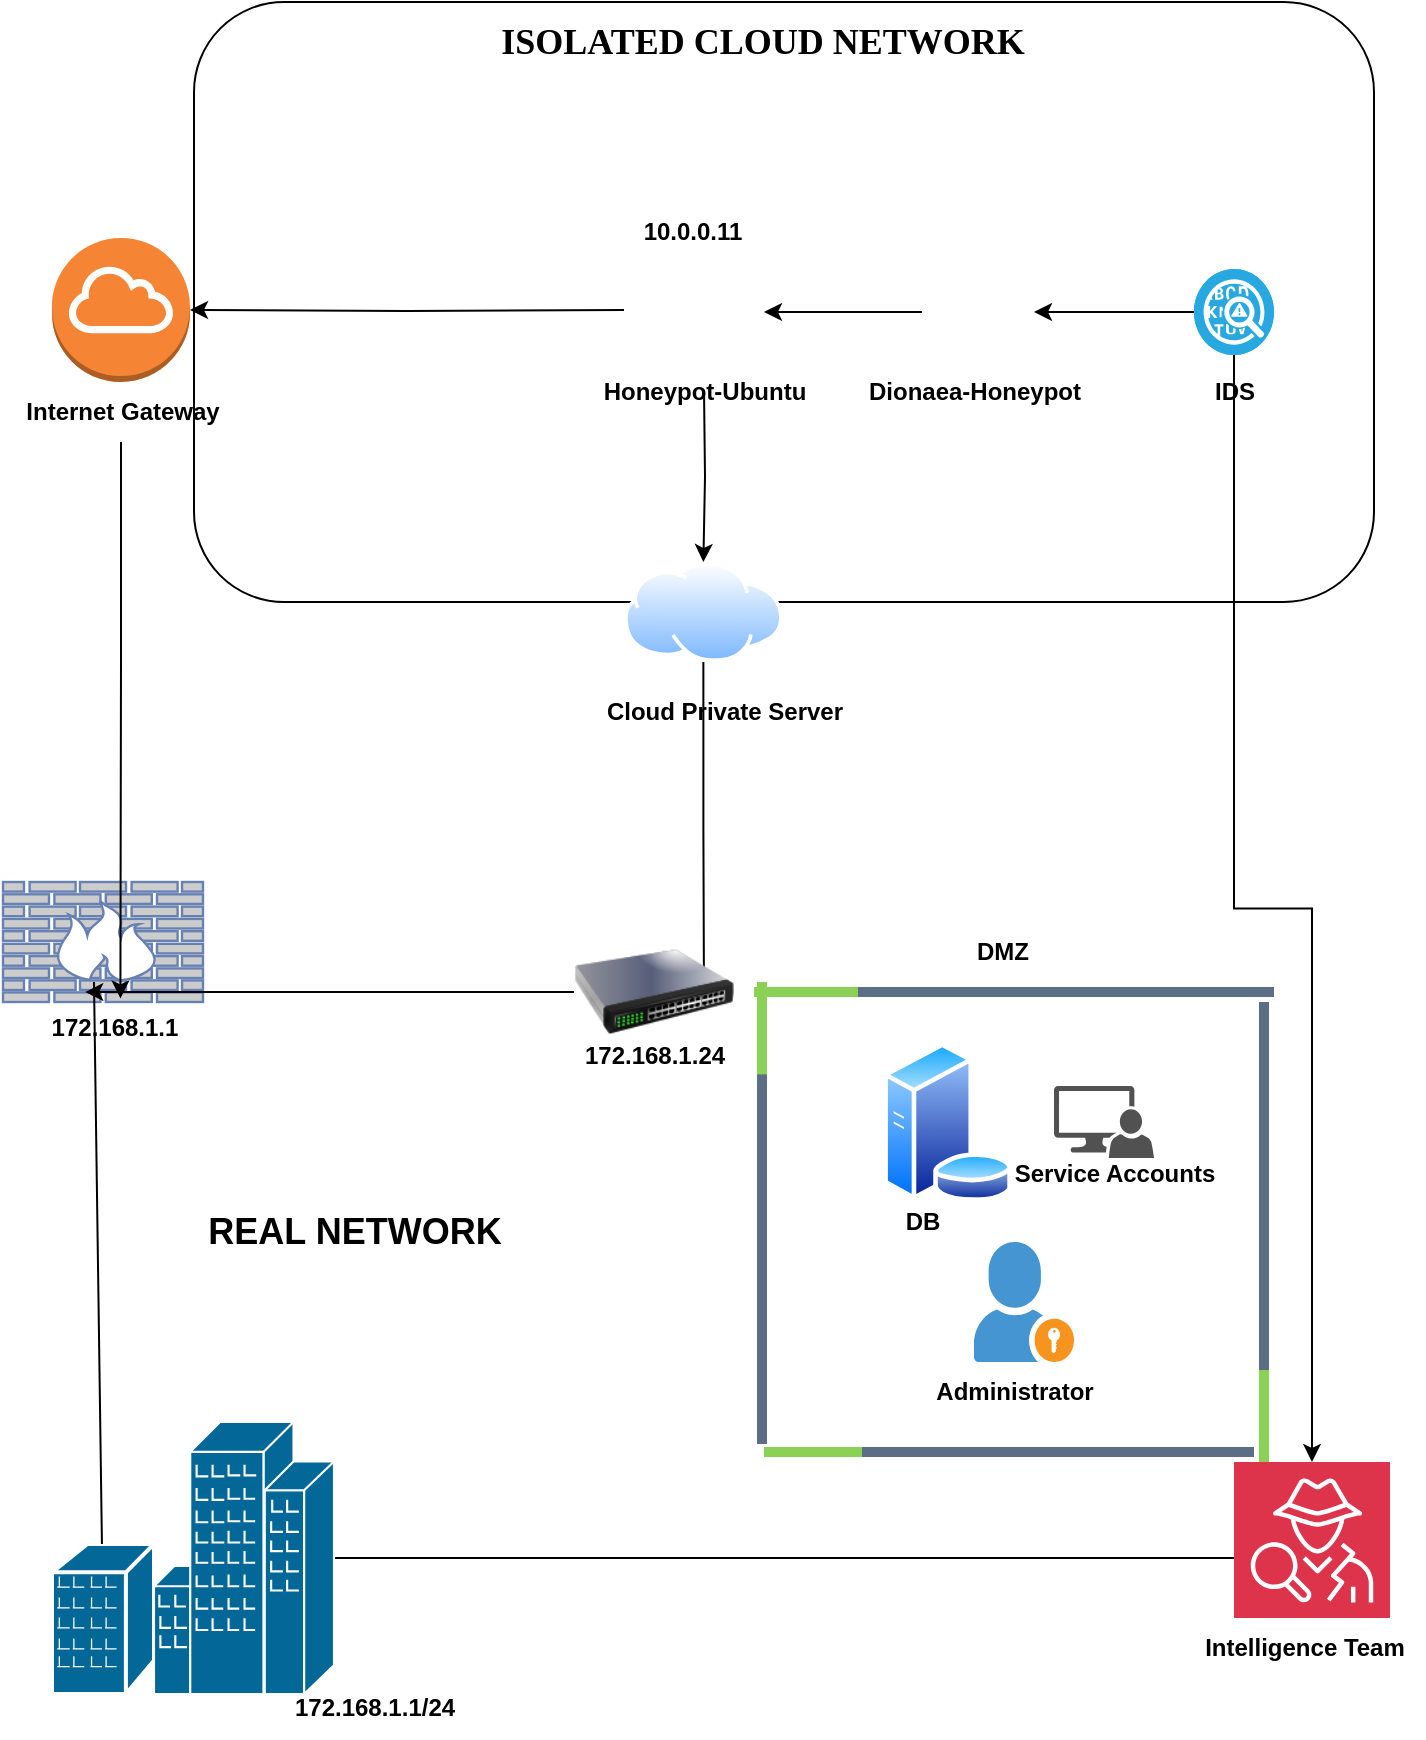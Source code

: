 <mxfile version="23.1.5" type="github">
  <diagram name="Page-1" id="ySLnkxv4tIxl38ntkLWm">
    <mxGraphModel dx="1050" dy="1691" grid="1" gridSize="10" guides="1" tooltips="1" connect="1" arrows="1" fold="1" page="1" pageScale="1" pageWidth="827" pageHeight="1169" background="#ffffff" math="0" shadow="0">
      <root>
        <mxCell id="0" />
        <mxCell id="1" parent="0" />
        <mxCell id="AurtSrvM-RX5mC69tx55-24" value="" style="rounded=1;whiteSpace=wrap;html=1;" vertex="1" parent="1">
          <mxGeometry x="130" y="-370" width="590" height="300" as="geometry" />
        </mxCell>
        <mxCell id="AurtSrvM-RX5mC69tx55-2" value="" style="shape=mxgraph.cisco.buildings.branch_office;sketch=0;html=1;pointerEvents=1;dashed=0;fillColor=#036897;strokeColor=#ffffff;strokeWidth=2;verticalLabelPosition=bottom;verticalAlign=top;align=center;outlineConnect=0;" vertex="1" parent="1">
          <mxGeometry x="59" y="401" width="51" height="75" as="geometry" />
        </mxCell>
        <mxCell id="AurtSrvM-RX5mC69tx55-4" value="" style="endArrow=none;html=1;rounded=0;" edge="1" parent="1" target="AurtSrvM-RX5mC69tx55-3">
          <mxGeometry width="50" height="50" relative="1" as="geometry">
            <mxPoint x="660" y="408" as="sourcePoint" />
            <mxPoint x="640" y="290" as="targetPoint" />
            <Array as="points" />
          </mxGeometry>
        </mxCell>
        <mxCell id="AurtSrvM-RX5mC69tx55-3" value="" style="shape=mxgraph.cisco.buildings.generic_building;sketch=0;html=1;pointerEvents=1;dashed=0;fillColor=#036897;strokeColor=#ffffff;strokeWidth=2;verticalLabelPosition=bottom;verticalAlign=top;align=center;outlineConnect=0;" vertex="1" parent="1">
          <mxGeometry x="110" y="340" width="90" height="136" as="geometry" />
        </mxCell>
        <mxCell id="AurtSrvM-RX5mC69tx55-5" value="" style="fontColor=#0066CC;verticalAlign=top;verticalLabelPosition=bottom;labelPosition=center;align=center;html=1;outlineConnect=0;fillColor=#CCCCCC;strokeColor=#6881B3;gradientColor=none;gradientDirection=north;strokeWidth=2;shape=mxgraph.networks.firewall;" vertex="1" parent="1">
          <mxGeometry x="34.5" y="70" width="100" height="60" as="geometry" />
        </mxCell>
        <mxCell id="AurtSrvM-RX5mC69tx55-7" value="" style="verticalLabelPosition=bottom;verticalAlign=top;html=1;shadow=0;dashed=0;strokeWidth=1;shape=mxgraph.ios.iCloudProgressBar;barPos=20;" vertex="1" parent="1">
          <mxGeometry x="410" y="120" width="260" height="10" as="geometry" />
        </mxCell>
        <mxCell id="AurtSrvM-RX5mC69tx55-31" style="edgeStyle=orthogonalEdgeStyle;rounded=0;orthogonalLoop=1;jettySize=auto;html=1;" edge="1" parent="1" target="AurtSrvM-RX5mC69tx55-10">
          <mxGeometry relative="1" as="geometry">
            <mxPoint x="345" y="-216" as="sourcePoint" />
          </mxGeometry>
        </mxCell>
        <mxCell id="AurtSrvM-RX5mC69tx55-32" style="edgeStyle=orthogonalEdgeStyle;rounded=0;orthogonalLoop=1;jettySize=auto;html=1;" edge="1" parent="1" source="AurtSrvM-RX5mC69tx55-46">
          <mxGeometry relative="1" as="geometry">
            <mxPoint x="385" y="130" as="targetPoint" />
          </mxGeometry>
        </mxCell>
        <mxCell id="AurtSrvM-RX5mC69tx55-9" value="" style="endArrow=none;html=1;rounded=0;" edge="1" parent="1" source="AurtSrvM-RX5mC69tx55-2">
          <mxGeometry width="50" height="50" relative="1" as="geometry">
            <mxPoint x="60" y="190" as="sourcePoint" />
            <mxPoint x="80" y="120" as="targetPoint" />
          </mxGeometry>
        </mxCell>
        <mxCell id="AurtSrvM-RX5mC69tx55-10" value="" style="outlineConnect=0;dashed=0;verticalLabelPosition=bottom;verticalAlign=top;align=center;html=1;shape=mxgraph.aws3.internet_gateway;fillColor=#F58534;gradientColor=none;" vertex="1" parent="1">
          <mxGeometry x="59" y="-252" width="69" height="72" as="geometry" />
        </mxCell>
        <mxCell id="AurtSrvM-RX5mC69tx55-11" value="&lt;b&gt;Internet Gateway&lt;br&gt;&lt;/b&gt;" style="text;html=1;align=center;verticalAlign=middle;resizable=0;points=[];autosize=1;strokeColor=none;fillColor=none;" vertex="1" parent="1">
          <mxGeometry x="33.5" y="-180" width="120" height="30" as="geometry" />
        </mxCell>
        <mxCell id="AurtSrvM-RX5mC69tx55-12" style="edgeStyle=orthogonalEdgeStyle;rounded=0;orthogonalLoop=1;jettySize=auto;html=1;entryX=0.411;entryY=0.917;entryDx=0;entryDy=0;entryPerimeter=0;" edge="1" parent="1" source="AurtSrvM-RX5mC69tx55-35" target="AurtSrvM-RX5mC69tx55-5">
          <mxGeometry relative="1" as="geometry" />
        </mxCell>
        <mxCell id="AurtSrvM-RX5mC69tx55-13" value="" style="verticalLabelPosition=bottom;verticalAlign=top;html=1;shadow=0;dashed=0;strokeWidth=1;shape=mxgraph.ios.iCloudProgressBar;barPos=20;rotation=90;" vertex="1" parent="1">
          <mxGeometry x="298.5" y="230.5" width="231" height="10" as="geometry" />
        </mxCell>
        <mxCell id="AurtSrvM-RX5mC69tx55-14" value="" style="verticalLabelPosition=bottom;verticalAlign=top;html=1;shadow=0;dashed=0;strokeWidth=1;shape=mxgraph.ios.iCloudProgressBar;barPos=20;" vertex="1" parent="1">
          <mxGeometry x="415" y="350" width="245" height="10" as="geometry" />
        </mxCell>
        <mxCell id="AurtSrvM-RX5mC69tx55-15" value="" style="verticalLabelPosition=bottom;verticalAlign=top;html=1;shadow=0;dashed=0;strokeWidth=1;shape=mxgraph.ios.iCloudProgressBar;barPos=20;rotation=-90;" vertex="1" parent="1">
          <mxGeometry x="550" y="240" width="230" height="10" as="geometry" />
        </mxCell>
        <mxCell id="AurtSrvM-RX5mC69tx55-16" value="&lt;b&gt;DMZ&lt;/b&gt;" style="text;html=1;align=center;verticalAlign=middle;resizable=0;points=[];autosize=1;strokeColor=none;fillColor=none;" vertex="1" parent="1">
          <mxGeometry x="509" y="90" width="50" height="30" as="geometry" />
        </mxCell>
        <mxCell id="AurtSrvM-RX5mC69tx55-17" value="" style="image;aspect=fixed;perimeter=ellipsePerimeter;html=1;align=center;shadow=0;dashed=0;spacingTop=3;image=img/lib/active_directory/database_server.svg;" vertex="1" parent="1">
          <mxGeometry x="474" y="150" width="65.6" height="80" as="geometry" />
        </mxCell>
        <mxCell id="AurtSrvM-RX5mC69tx55-18" value="" style="sketch=0;pointerEvents=1;shadow=0;dashed=0;html=1;strokeColor=none;labelPosition=center;verticalLabelPosition=bottom;verticalAlign=top;align=center;fillColor=#515151;shape=mxgraph.mscae.system_center.admin_console" vertex="1" parent="1">
          <mxGeometry x="560" y="172" width="50" height="36" as="geometry" />
        </mxCell>
        <mxCell id="AurtSrvM-RX5mC69tx55-19" value="" style="shadow=0;dashed=0;html=1;strokeColor=none;fillColor=#4495D1;labelPosition=center;verticalLabelPosition=bottom;verticalAlign=top;align=center;outlineConnect=0;shape=mxgraph.veeam.portal_admin;" vertex="1" parent="1">
          <mxGeometry x="520" y="250" width="50" height="60" as="geometry" />
        </mxCell>
        <mxCell id="AurtSrvM-RX5mC69tx55-20" value="&lt;b&gt;&lt;font style=&quot;font-size: 18px;&quot;&gt;REAL NETWORK&lt;/font&gt;&lt;/b&gt;" style="text;html=1;align=center;verticalAlign=middle;resizable=0;points=[];autosize=1;strokeColor=none;fillColor=none;" vertex="1" parent="1">
          <mxGeometry x="125" y="225" width="170" height="40" as="geometry" />
        </mxCell>
        <mxCell id="AurtSrvM-RX5mC69tx55-22" style="edgeStyle=orthogonalEdgeStyle;rounded=0;orthogonalLoop=1;jettySize=auto;html=1;entryX=0.587;entryY=0.97;entryDx=0;entryDy=0;entryPerimeter=0;" edge="1" parent="1" source="AurtSrvM-RX5mC69tx55-11" target="AurtSrvM-RX5mC69tx55-5">
          <mxGeometry relative="1" as="geometry" />
        </mxCell>
        <mxCell id="AurtSrvM-RX5mC69tx55-26" value="&lt;font style=&quot;font-size: 18px;&quot; face=&quot;Times New Roman&quot;&gt;&lt;b&gt;ISOLATED CLOUD NETWORK&lt;/b&gt;&lt;/font&gt;" style="text;html=1;align=center;verticalAlign=middle;resizable=0;points=[];autosize=1;strokeColor=none;fillColor=none;" vertex="1" parent="1">
          <mxGeometry x="269" y="-370" width="290" height="40" as="geometry" />
        </mxCell>
        <mxCell id="AurtSrvM-RX5mC69tx55-29" value="&lt;b&gt;Honeypot-Ubuntu&lt;/b&gt;" style="text;html=1;align=center;verticalAlign=middle;resizable=0;points=[];autosize=1;strokeColor=none;fillColor=none;" vertex="1" parent="1">
          <mxGeometry x="325" y="-190" width="120" height="30" as="geometry" />
        </mxCell>
        <mxCell id="AurtSrvM-RX5mC69tx55-33" value="&lt;b&gt;172.168.1.1/24&lt;/b&gt;" style="text;html=1;align=center;verticalAlign=middle;resizable=0;points=[];autosize=1;strokeColor=none;fillColor=none;" vertex="1" parent="1">
          <mxGeometry x="170" y="468" width="100" height="30" as="geometry" />
        </mxCell>
        <mxCell id="AurtSrvM-RX5mC69tx55-34" value="&lt;b&gt;10.0.0.11&lt;/b&gt;" style="text;html=1;align=center;verticalAlign=middle;resizable=0;points=[];autosize=1;strokeColor=none;fillColor=none;" vertex="1" parent="1">
          <mxGeometry x="344" y="-270" width="70" height="30" as="geometry" />
        </mxCell>
        <mxCell id="AurtSrvM-RX5mC69tx55-35" value="" style="image;html=1;image=img/lib/clip_art/networking/Switch_128x128.png" vertex="1" parent="1">
          <mxGeometry x="320" y="85" width="80" height="80" as="geometry" />
        </mxCell>
        <mxCell id="AurtSrvM-RX5mC69tx55-37" value="&lt;b&gt;172.168.1.1&lt;/b&gt;" style="text;html=1;align=center;verticalAlign=middle;resizable=0;points=[];autosize=1;strokeColor=none;fillColor=none;" vertex="1" parent="1">
          <mxGeometry x="44.5" y="128" width="90" height="30" as="geometry" />
        </mxCell>
        <mxCell id="AurtSrvM-RX5mC69tx55-38" value="&lt;b&gt;172.168.1.24&lt;/b&gt;" style="text;html=1;align=center;verticalAlign=middle;resizable=0;points=[];autosize=1;strokeColor=none;fillColor=none;" vertex="1" parent="1">
          <mxGeometry x="315" y="142" width="90" height="30" as="geometry" />
        </mxCell>
        <mxCell id="AurtSrvM-RX5mC69tx55-40" value="&lt;b&gt;Cloud Private Server&lt;/b&gt;" style="text;html=1;align=center;verticalAlign=middle;resizable=0;points=[];autosize=1;strokeColor=none;fillColor=none;" vertex="1" parent="1">
          <mxGeometry x="325" y="-30" width="140" height="30" as="geometry" />
        </mxCell>
        <mxCell id="AurtSrvM-RX5mC69tx55-41" value="&lt;b&gt;Dionaea-Honeypot&lt;/b&gt;" style="text;html=1;align=center;verticalAlign=middle;resizable=0;points=[];autosize=1;strokeColor=none;fillColor=none;" vertex="1" parent="1">
          <mxGeometry x="455" y="-190" width="130" height="30" as="geometry" />
        </mxCell>
        <mxCell id="AurtSrvM-RX5mC69tx55-50" style="edgeStyle=orthogonalEdgeStyle;rounded=0;orthogonalLoop=1;jettySize=auto;html=1;" edge="1" parent="1" source="AurtSrvM-RX5mC69tx55-42" target="AurtSrvM-RX5mC69tx55-49">
          <mxGeometry relative="1" as="geometry" />
        </mxCell>
        <mxCell id="AurtSrvM-RX5mC69tx55-42" value="" style="shape=image;html=1;verticalAlign=top;verticalLabelPosition=bottom;labelBackgroundColor=#ffffff;imageAspect=0;aspect=fixed;image=https://cdn1.iconfinder.com/data/icons/competitive-strategy-and-corporate-training/512/551_Alert_antivirus_attack_computer_virus_cyber_spot_security-128.png" vertex="1" parent="1">
          <mxGeometry x="494" y="-243" width="56" height="56" as="geometry" />
        </mxCell>
        <mxCell id="AurtSrvM-RX5mC69tx55-43" value="&lt;b&gt;DB&lt;/b&gt;" style="text;html=1;align=center;verticalAlign=middle;resizable=0;points=[];autosize=1;strokeColor=none;fillColor=none;" vertex="1" parent="1">
          <mxGeometry x="474" y="225" width="40" height="30" as="geometry" />
        </mxCell>
        <mxCell id="AurtSrvM-RX5mC69tx55-44" value="&lt;b&gt;Administrator&lt;/b&gt;" style="text;html=1;align=center;verticalAlign=middle;resizable=0;points=[];autosize=1;strokeColor=none;fillColor=none;" vertex="1" parent="1">
          <mxGeometry x="490" y="310" width="100" height="30" as="geometry" />
        </mxCell>
        <mxCell id="AurtSrvM-RX5mC69tx55-45" value="&lt;b&gt;Service Accounts&lt;/b&gt;" style="text;html=1;align=center;verticalAlign=middle;resizable=0;points=[];autosize=1;strokeColor=none;fillColor=none;" vertex="1" parent="1">
          <mxGeometry x="529.5" y="200.5" width="120" height="30" as="geometry" />
        </mxCell>
        <mxCell id="AurtSrvM-RX5mC69tx55-47" value="" style="edgeStyle=orthogonalEdgeStyle;rounded=0;orthogonalLoop=1;jettySize=auto;html=1;" edge="1" parent="1" target="AurtSrvM-RX5mC69tx55-46">
          <mxGeometry relative="1" as="geometry">
            <mxPoint x="385" y="130" as="targetPoint" />
            <mxPoint x="385" y="-176" as="sourcePoint" />
          </mxGeometry>
        </mxCell>
        <mxCell id="AurtSrvM-RX5mC69tx55-46" value="" style="image;aspect=fixed;perimeter=ellipsePerimeter;html=1;align=center;shadow=0;dashed=0;spacingTop=3;image=img/lib/active_directory/internet_cloud.svg;" vertex="1" parent="1">
          <mxGeometry x="345" y="-90" width="79.37" height="50" as="geometry" />
        </mxCell>
        <mxCell id="AurtSrvM-RX5mC69tx55-49" value="" style="shape=image;html=1;verticalAlign=top;verticalLabelPosition=bottom;labelBackgroundColor=#ffffff;imageAspect=0;aspect=fixed;image=https://cdn1.iconfinder.com/data/icons/operating-system-flat-1/30/ubuntu-128.png" vertex="1" parent="1">
          <mxGeometry x="345" y="-250" width="70" height="70" as="geometry" />
        </mxCell>
        <mxCell id="AurtSrvM-RX5mC69tx55-54" style="edgeStyle=orthogonalEdgeStyle;rounded=0;orthogonalLoop=1;jettySize=auto;html=1;" edge="1" parent="1" source="AurtSrvM-RX5mC69tx55-52" target="AurtSrvM-RX5mC69tx55-42">
          <mxGeometry relative="1" as="geometry" />
        </mxCell>
        <mxCell id="AurtSrvM-RX5mC69tx55-57" style="edgeStyle=orthogonalEdgeStyle;rounded=0;orthogonalLoop=1;jettySize=auto;html=1;" edge="1" parent="1" source="AurtSrvM-RX5mC69tx55-52" target="AurtSrvM-RX5mC69tx55-55">
          <mxGeometry relative="1" as="geometry" />
        </mxCell>
        <mxCell id="AurtSrvM-RX5mC69tx55-52" value="" style="fillColor=#28A8E0;verticalLabelPosition=bottom;sketch=0;html=1;strokeColor=#ffffff;verticalAlign=top;align=center;points=[[0.145,0.145,0],[0.5,0,0],[0.855,0.145,0],[1,0.5,0],[0.855,0.855,0],[0.5,1,0],[0.145,0.855,0],[0,0.5,0]];pointerEvents=1;shape=mxgraph.cisco_safe.compositeIcon;bgIcon=ellipse;resIcon=mxgraph.cisco_safe.capability.anomaly_detection;" vertex="1" parent="1">
          <mxGeometry x="630" y="-236.5" width="40" height="43" as="geometry" />
        </mxCell>
        <mxCell id="AurtSrvM-RX5mC69tx55-53" value="&lt;b&gt;IDS&lt;/b&gt;" style="text;html=1;align=center;verticalAlign=middle;resizable=0;points=[];autosize=1;strokeColor=none;fillColor=none;" vertex="1" parent="1">
          <mxGeometry x="630" y="-190" width="40" height="30" as="geometry" />
        </mxCell>
        <mxCell id="AurtSrvM-RX5mC69tx55-55" value="" style="sketch=0;points=[[0,0,0],[0.25,0,0],[0.5,0,0],[0.75,0,0],[1,0,0],[0,1,0],[0.25,1,0],[0.5,1,0],[0.75,1,0],[1,1,0],[0,0.25,0],[0,0.5,0],[0,0.75,0],[1,0.25,0],[1,0.5,0],[1,0.75,0]];outlineConnect=0;fontColor=#232F3E;fillColor=#DD344C;strokeColor=#ffffff;dashed=0;verticalLabelPosition=bottom;verticalAlign=top;align=center;html=1;fontSize=12;fontStyle=0;aspect=fixed;shape=mxgraph.aws4.resourceIcon;resIcon=mxgraph.aws4.detective;" vertex="1" parent="1">
          <mxGeometry x="650" y="360" width="78" height="78" as="geometry" />
        </mxCell>
        <mxCell id="AurtSrvM-RX5mC69tx55-56" value="&lt;b&gt;Intelligence Team&lt;/b&gt;" style="text;html=1;align=center;verticalAlign=middle;resizable=0;points=[];autosize=1;strokeColor=none;fillColor=none;" vertex="1" parent="1">
          <mxGeometry x="625" y="438" width="120" height="30" as="geometry" />
        </mxCell>
      </root>
    </mxGraphModel>
  </diagram>
</mxfile>
